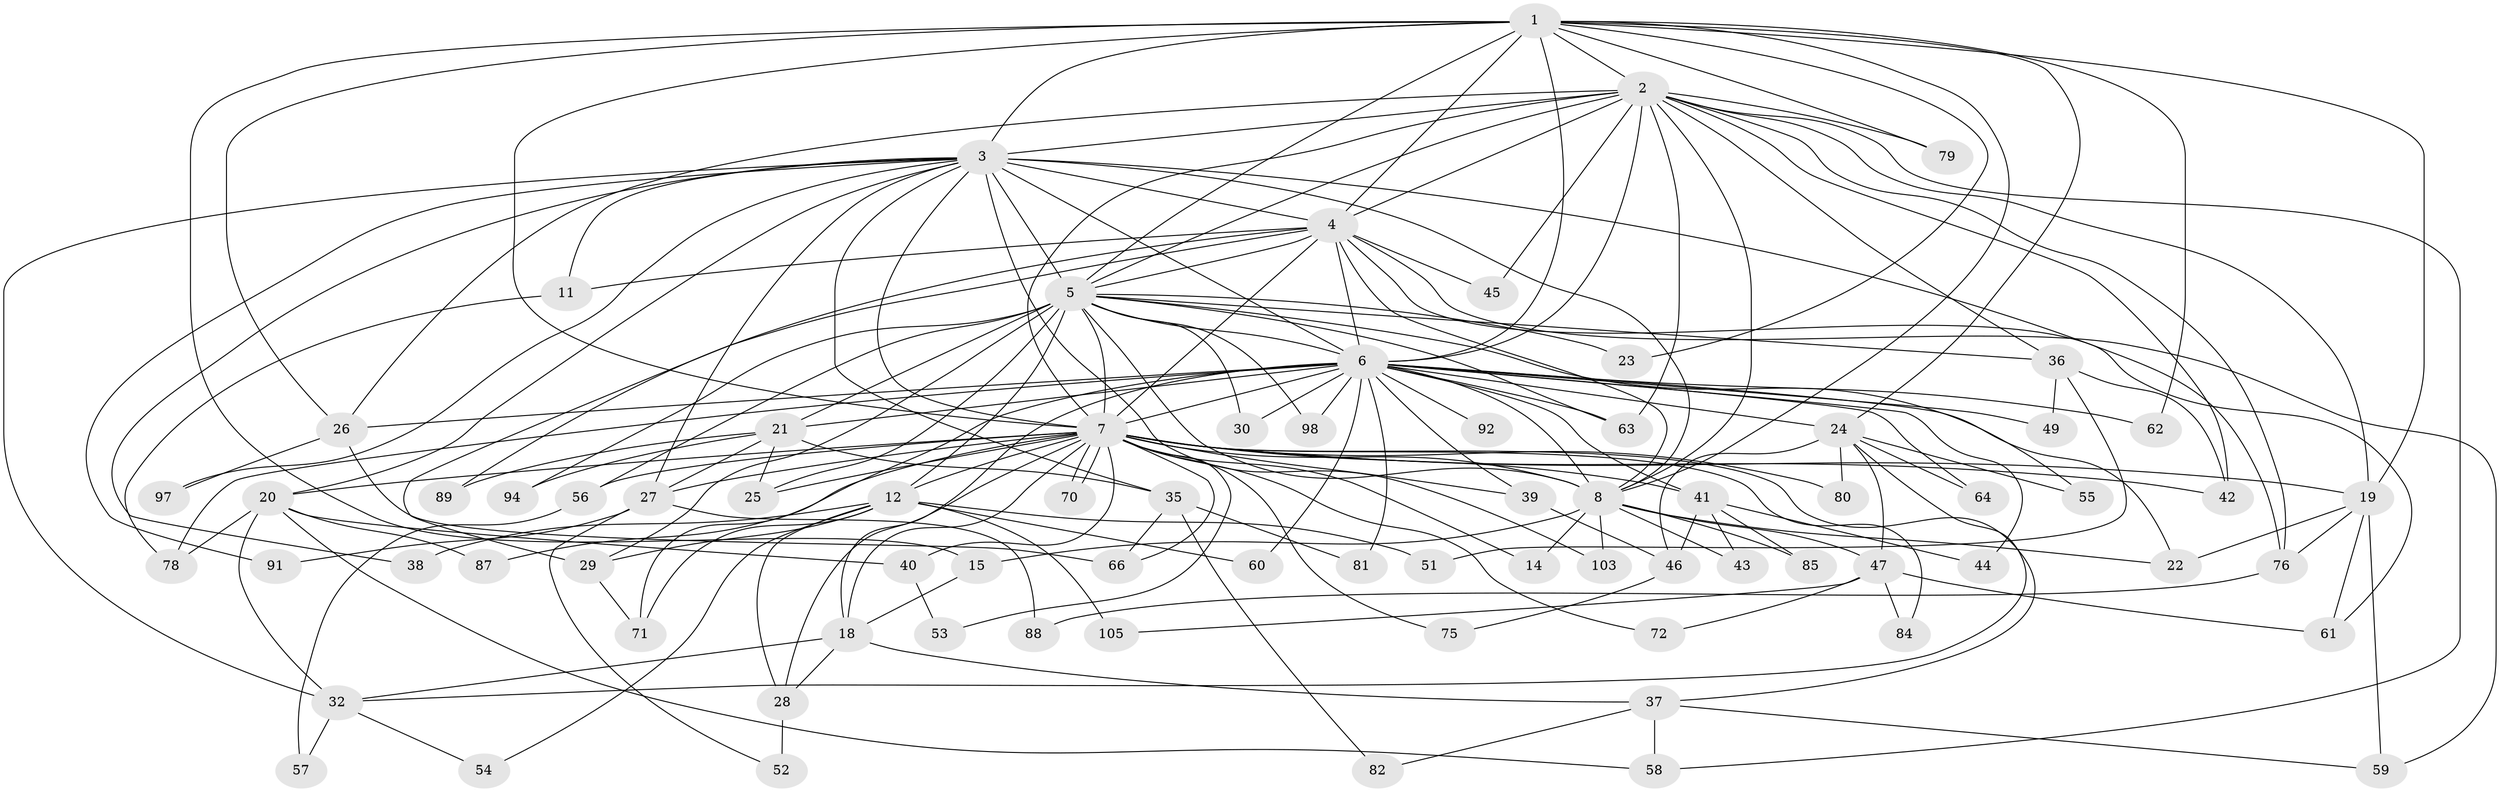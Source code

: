 // original degree distribution, {17: 0.02857142857142857, 19: 0.009523809523809525, 15: 0.009523809523809525, 20: 0.009523809523809525, 25: 0.009523809523809525, 21: 0.009523809523809525, 22: 0.009523809523809525, 14: 0.009523809523809525, 3: 0.18095238095238095, 5: 0.05714285714285714, 6: 0.0380952380952381, 2: 0.5238095238095238, 8: 0.02857142857142857, 4: 0.05714285714285714, 7: 0.01904761904761905}
// Generated by graph-tools (version 1.1) at 2025/41/03/06/25 10:41:38]
// undirected, 77 vertices, 185 edges
graph export_dot {
graph [start="1"]
  node [color=gray90,style=filled];
  1 [super="+96"];
  2;
  3 [super="+13"];
  4 [super="+69"];
  5 [super="+17"];
  6 [super="+10"];
  7 [super="+9"];
  8 [super="+74"];
  11 [super="+100"];
  12 [super="+16"];
  14;
  15;
  18 [super="+73"];
  19 [super="+99"];
  20 [super="+50"];
  21 [super="+83"];
  22 [super="+102"];
  23;
  24 [super="+90"];
  25;
  26 [super="+33"];
  27 [super="+31"];
  28 [super="+104"];
  29 [super="+67"];
  30;
  32 [super="+34"];
  35;
  36 [super="+68"];
  37;
  38;
  39;
  40;
  41 [super="+48"];
  42;
  43;
  44;
  45;
  46;
  47 [super="+65"];
  49;
  51;
  52;
  53;
  54;
  55;
  56;
  57;
  58 [super="+86"];
  59;
  60;
  61;
  62;
  63 [super="+101"];
  64;
  66 [super="+95"];
  70;
  71 [super="+93"];
  72;
  75;
  76 [super="+77"];
  78;
  79;
  80;
  81;
  82;
  84;
  85;
  87;
  88;
  89;
  91;
  92;
  94;
  97;
  98;
  103;
  105;
  1 -- 2;
  1 -- 3;
  1 -- 4;
  1 -- 5;
  1 -- 6 [weight=2];
  1 -- 7 [weight=2];
  1 -- 8 [weight=2];
  1 -- 15;
  1 -- 23;
  1 -- 24;
  1 -- 62;
  1 -- 79;
  1 -- 19;
  1 -- 26;
  2 -- 3 [weight=2];
  2 -- 4;
  2 -- 5;
  2 -- 6 [weight=2];
  2 -- 7 [weight=2];
  2 -- 8;
  2 -- 19;
  2 -- 26;
  2 -- 36;
  2 -- 42;
  2 -- 45;
  2 -- 58;
  2 -- 63;
  2 -- 76;
  2 -- 79;
  3 -- 4;
  3 -- 5 [weight=2];
  3 -- 6 [weight=2];
  3 -- 7 [weight=2];
  3 -- 8;
  3 -- 11;
  3 -- 32;
  3 -- 38;
  3 -- 91;
  3 -- 97;
  3 -- 103;
  3 -- 35;
  3 -- 20;
  3 -- 76;
  3 -- 27;
  4 -- 5;
  4 -- 6 [weight=2];
  4 -- 7 [weight=2];
  4 -- 8;
  4 -- 11;
  4 -- 45;
  4 -- 61;
  4 -- 89;
  4 -- 29;
  4 -- 59;
  5 -- 6 [weight=2];
  5 -- 7 [weight=2];
  5 -- 8;
  5 -- 21;
  5 -- 23;
  5 -- 25;
  5 -- 29;
  5 -- 30;
  5 -- 55;
  5 -- 63;
  5 -- 94;
  5 -- 98;
  5 -- 56;
  5 -- 36;
  5 -- 12;
  6 -- 7 [weight=4];
  6 -- 8 [weight=2];
  6 -- 21;
  6 -- 22;
  6 -- 26 [weight=2];
  6 -- 30;
  6 -- 39;
  6 -- 41;
  6 -- 44;
  6 -- 49;
  6 -- 60;
  6 -- 71;
  6 -- 78;
  6 -- 81;
  6 -- 92 [weight=2];
  6 -- 98;
  6 -- 64;
  6 -- 18;
  6 -- 24;
  6 -- 62;
  6 -- 63;
  7 -- 8 [weight=2];
  7 -- 12 [weight=2];
  7 -- 25;
  7 -- 28;
  7 -- 37;
  7 -- 56;
  7 -- 70;
  7 -- 70;
  7 -- 75;
  7 -- 84;
  7 -- 66;
  7 -- 20 [weight=2];
  7 -- 18;
  7 -- 72;
  7 -- 14;
  7 -- 80;
  7 -- 19;
  7 -- 87;
  7 -- 27;
  7 -- 39;
  7 -- 40;
  7 -- 41;
  7 -- 42;
  7 -- 53;
  8 -- 14;
  8 -- 15;
  8 -- 43;
  8 -- 47;
  8 -- 85;
  8 -- 103;
  8 -- 22;
  11 -- 78;
  12 -- 28;
  12 -- 51;
  12 -- 38;
  12 -- 71;
  12 -- 105;
  12 -- 54;
  12 -- 60;
  12 -- 29;
  15 -- 18;
  18 -- 37;
  18 -- 28;
  18 -- 32;
  19 -- 22;
  19 -- 59;
  19 -- 61;
  19 -- 76;
  20 -- 32;
  20 -- 40;
  20 -- 58;
  20 -- 78;
  20 -- 87;
  21 -- 27;
  21 -- 35;
  21 -- 89;
  21 -- 94;
  21 -- 25;
  24 -- 46;
  24 -- 47;
  24 -- 55;
  24 -- 64;
  24 -- 80;
  24 -- 32;
  26 -- 66;
  26 -- 97;
  27 -- 88;
  27 -- 91;
  27 -- 52;
  28 -- 52;
  29 -- 71;
  32 -- 57;
  32 -- 54;
  35 -- 66;
  35 -- 81;
  35 -- 82;
  36 -- 49;
  36 -- 51;
  36 -- 42;
  37 -- 59;
  37 -- 82;
  37 -- 58;
  39 -- 46;
  40 -- 53;
  41 -- 43;
  41 -- 44;
  41 -- 85;
  41 -- 46;
  46 -- 75;
  47 -- 72;
  47 -- 105;
  47 -- 84;
  47 -- 61;
  56 -- 57;
  76 -- 88;
}
